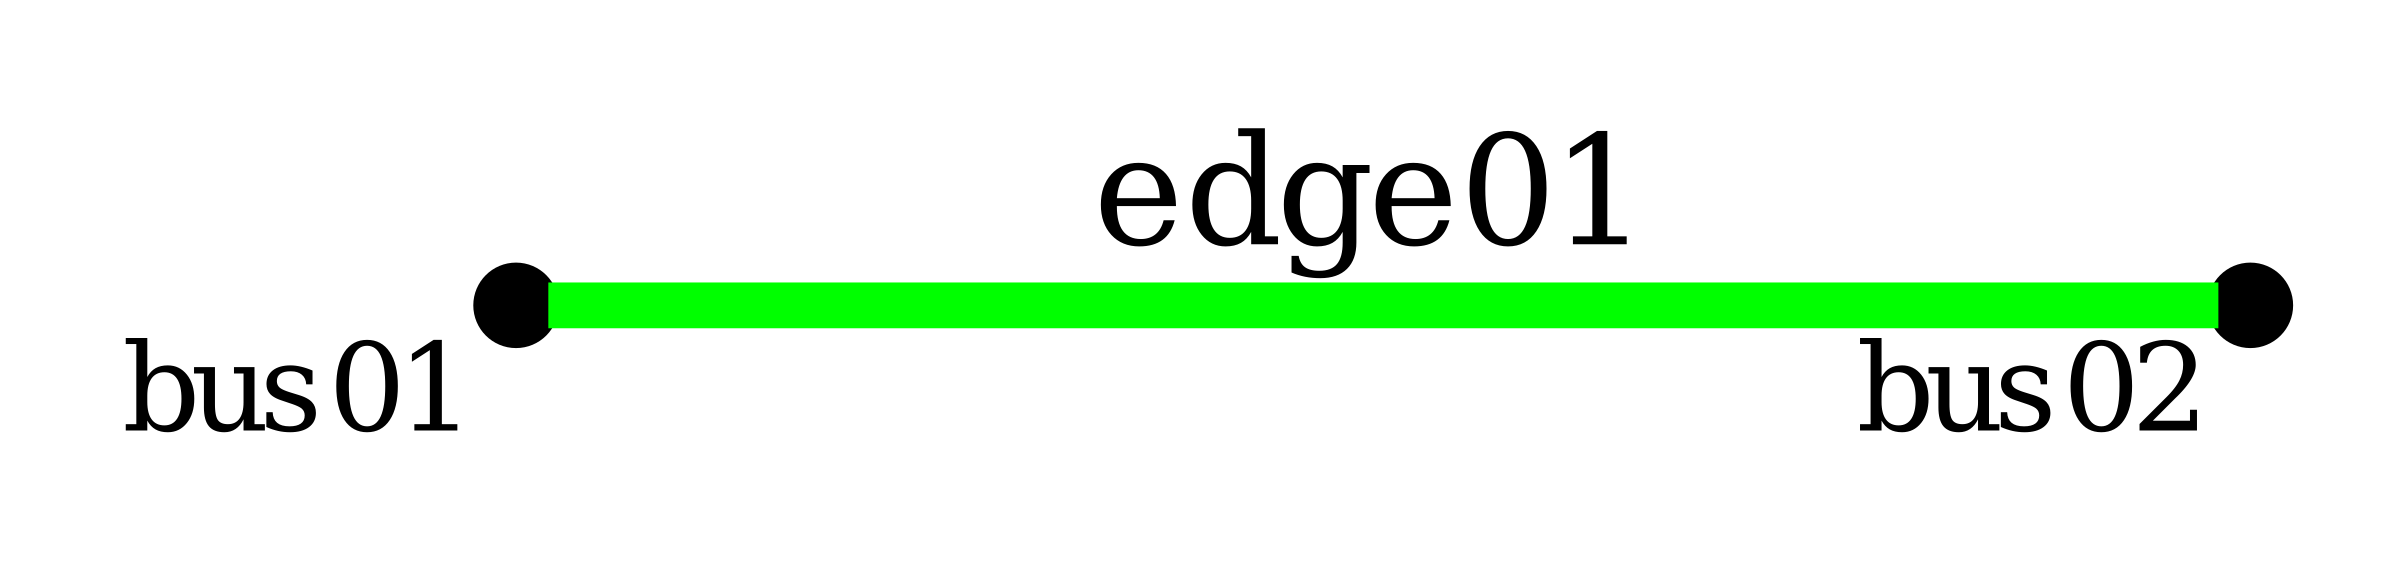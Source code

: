 graph  {
 graph [layout="dot", mode="sgd", overlap="false", rankdir="LR", ratio="compress", size="16,9!", splines="TRUE"];
 0 [label="bus01", fontsize="4", height="0.025", id="bus01", shape="point", xlabel="bus01"];
 1 [label="bus02", fontsize="4", height="0.025", id="bus02", shape="point", xlabel="bus02"];


 0 --  1 [style="filled",fontsize=5, color="green", id="edge01", label="edge01", penwidth="1.5"];
}
